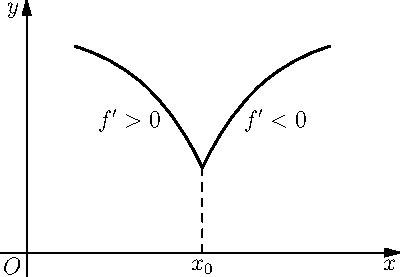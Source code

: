 size(200);
import graph;
guide p=(16,68).. controls (24.1170592018,65.6434076155) and (31.6240749879,61.5486717322)
  ..(38,56).. controls (45.6135411885,49.3742883277) and (51.3362355511,40.9428363361)
  ..(56,32).. controls (56.6893631291,30.6781361479) and (57.3561267958,29.3446088146)
  ..(58,28);

draw(p,linewidth(1));
pair T=point(p,length(p));
pair K=(T.x,0);
draw(T--K,dashed);
guide q=reflect(T,K)*p;

draw(q,linewidth(1));

label(Label("$f'>0$",position=Relative(0.7),align=2W),p);
label(Label("$f'<0$",position=Relative(0.7),align=2E),q);

label("$x_{0}$",K,S);
label("$O$",(0,0),SW);
xlimits(-1,120);
ylimits(-1,80);
axes("$x$","$y$",Arrow());
